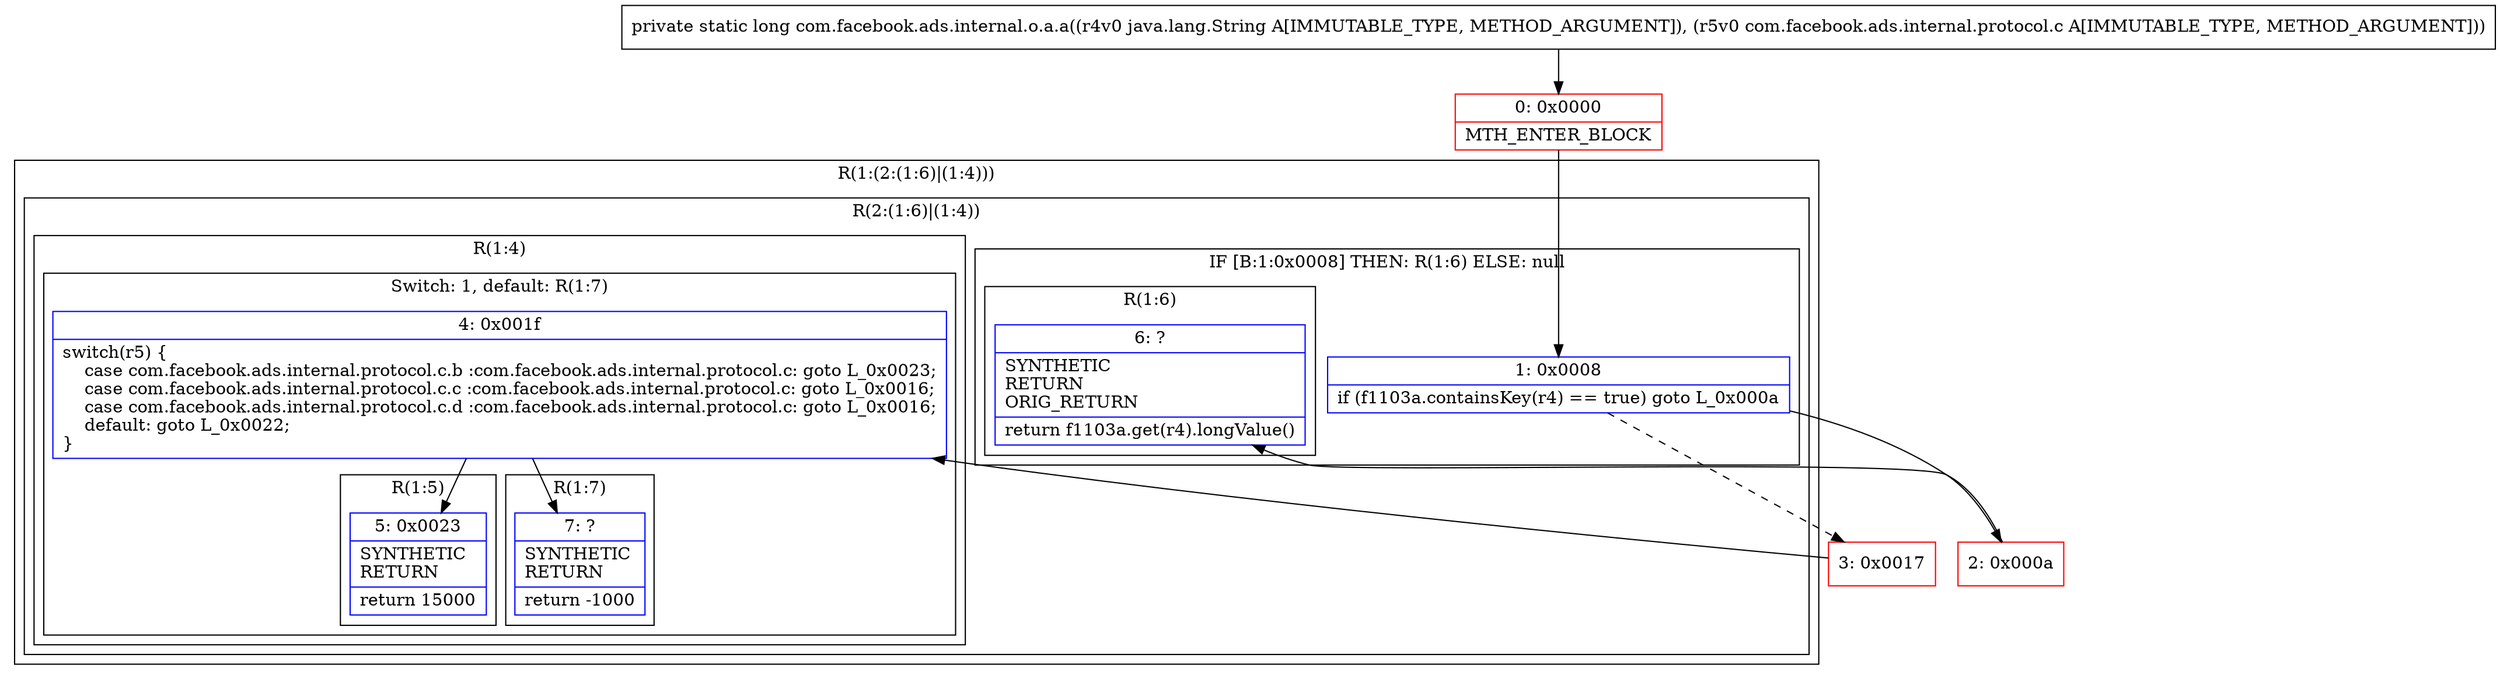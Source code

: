 digraph "CFG forcom.facebook.ads.internal.o.a.a(Ljava\/lang\/String;Lcom\/facebook\/ads\/internal\/protocol\/c;)J" {
subgraph cluster_Region_755864130 {
label = "R(1:(2:(1:6)|(1:4)))";
node [shape=record,color=blue];
subgraph cluster_Region_2062077471 {
label = "R(2:(1:6)|(1:4))";
node [shape=record,color=blue];
subgraph cluster_IfRegion_531626419 {
label = "IF [B:1:0x0008] THEN: R(1:6) ELSE: null";
node [shape=record,color=blue];
Node_1 [shape=record,label="{1\:\ 0x0008|if (f1103a.containsKey(r4) == true) goto L_0x000a\l}"];
subgraph cluster_Region_1659042096 {
label = "R(1:6)";
node [shape=record,color=blue];
Node_6 [shape=record,label="{6\:\ ?|SYNTHETIC\lRETURN\lORIG_RETURN\l|return f1103a.get(r4).longValue()\l}"];
}
}
subgraph cluster_Region_599586988 {
label = "R(1:4)";
node [shape=record,color=blue];
subgraph cluster_SwitchRegion_521687794 {
label = "Switch: 1, default: R(1:7)";
node [shape=record,color=blue];
Node_4 [shape=record,label="{4\:\ 0x001f|switch(r5) \{\l    case com.facebook.ads.internal.protocol.c.b :com.facebook.ads.internal.protocol.c: goto L_0x0023;\l    case com.facebook.ads.internal.protocol.c.c :com.facebook.ads.internal.protocol.c: goto L_0x0016;\l    case com.facebook.ads.internal.protocol.c.d :com.facebook.ads.internal.protocol.c: goto L_0x0016;\l    default: goto L_0x0022;\l\}\l}"];
subgraph cluster_Region_2132431555 {
label = "R(1:5)";
node [shape=record,color=blue];
Node_5 [shape=record,label="{5\:\ 0x0023|SYNTHETIC\lRETURN\l|return 15000\l}"];
}
subgraph cluster_Region_180621161 {
label = "R(1:7)";
node [shape=record,color=blue];
Node_7 [shape=record,label="{7\:\ ?|SYNTHETIC\lRETURN\l|return \-1000\l}"];
}
}
}
}
}
Node_0 [shape=record,color=red,label="{0\:\ 0x0000|MTH_ENTER_BLOCK\l}"];
Node_2 [shape=record,color=red,label="{2\:\ 0x000a}"];
Node_3 [shape=record,color=red,label="{3\:\ 0x0017}"];
MethodNode[shape=record,label="{private static long com.facebook.ads.internal.o.a.a((r4v0 java.lang.String A[IMMUTABLE_TYPE, METHOD_ARGUMENT]), (r5v0 com.facebook.ads.internal.protocol.c A[IMMUTABLE_TYPE, METHOD_ARGUMENT])) }"];
MethodNode -> Node_0;
Node_1 -> Node_2;
Node_1 -> Node_3[style=dashed];
Node_4 -> Node_5;
Node_4 -> Node_7;
Node_0 -> Node_1;
Node_2 -> Node_6;
Node_3 -> Node_4;
}

